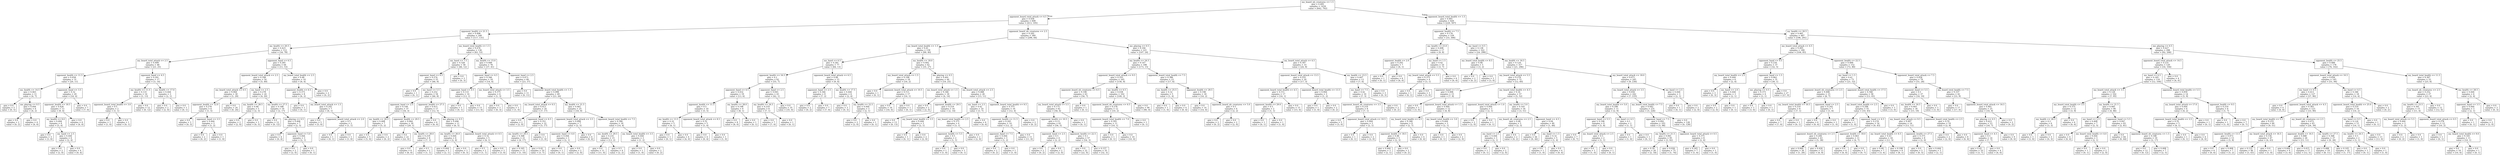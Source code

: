 digraph Tree {
node [shape=box] ;
0 [label="my_board_nb_creatures <= 1.5\ngini = 0.495\nsamples = 1434\nvalue = [642, 792]"] ;
1 [label="opponent_board_total_attack <= 4.5\ngini = 0.436\nsamples = 608\nvalue = [413, 195]"] ;
0 -> 1 [labeldistance=2.5, labelangle=45, headlabel="True"] ;
2 [label="opponent_health <= 21.5\ngini = 0.498\nsamples = 248\nvalue = [117, 131]"] ;
1 -> 2 ;
3 [label="my_health <= 20.5\ngini = 0.423\nsamples = 112\nvalue = [34, 78]"] ;
2 -> 3 ;
4 [label="my_board_total_attack <= 2.5\ngini = 0.499\nsamples = 48\nvalue = [23, 25]"] ;
3 -> 4 ;
5 [label="opponent_health <= 11.5\ngini = 0.458\nsamples = 31\nvalue = [20, 11]"] ;
4 -> 5 ;
6 [label="my_health <= 14.5\ngini = 0.463\nsamples = 11\nvalue = [4, 7]"] ;
5 -> 6 ;
7 [label="gini = 0.0\nsamples = 5\nvalue = [0, 5]"] ;
6 -> 7 ;
8 [label="me_playing <= 0.5\ngini = 0.444\nsamples = 6\nvalue = [4, 2]"] ;
6 -> 8 ;
9 [label="gini = 0.0\nsamples = 2\nvalue = [0, 2]"] ;
8 -> 9 ;
10 [label="gini = 0.0\nsamples = 4\nvalue = [4, 0]"] ;
8 -> 10 ;
11 [label="opponent_hand <= 3.5\ngini = 0.32\nsamples = 20\nvalue = [16, 4]"] ;
5 -> 11 ;
12 [label="opponent_health <= 18.5\ngini = 0.426\nsamples = 13\nvalue = [9, 4]"] ;
11 -> 12 ;
13 [label="my_health <= 8.0\ngini = 0.494\nsamples = 9\nvalue = [5, 4]"] ;
12 -> 13 ;
14 [label="gini = 0.0\nsamples = 3\nvalue = [3, 0]"] ;
13 -> 14 ;
15 [label="my_hand <= 2.5\ngini = 0.444\nsamples = 6\nvalue = [2, 4]"] ;
13 -> 15 ;
16 [label="gini = 0.0\nsamples = 2\nvalue = [2, 0]"] ;
15 -> 16 ;
17 [label="gini = 0.0\nsamples = 4\nvalue = [0, 4]"] ;
15 -> 17 ;
18 [label="gini = 0.0\nsamples = 4\nvalue = [4, 0]"] ;
12 -> 18 ;
19 [label="gini = 0.0\nsamples = 7\nvalue = [7, 0]"] ;
11 -> 19 ;
20 [label="opponent_hand <= 4.5\ngini = 0.291\nsamples = 17\nvalue = [3, 14]"] ;
4 -> 20 ;
21 [label="my_health <= 11.5\ngini = 0.133\nsamples = 14\nvalue = [1, 13]"] ;
20 -> 21 ;
22 [label="opponent_board_total_health <= 3.0\ngini = 0.5\nsamples = 2\nvalue = [1, 1]"] ;
21 -> 22 ;
23 [label="gini = 0.0\nsamples = 1\nvalue = [1, 0]"] ;
22 -> 23 ;
24 [label="gini = 0.0\nsamples = 1\nvalue = [0, 1]"] ;
22 -> 24 ;
25 [label="gini = 0.0\nsamples = 12\nvalue = [0, 12]"] ;
21 -> 25 ;
26 [label="my_health <= 17.0\ngini = 0.444\nsamples = 3\nvalue = [2, 1]"] ;
20 -> 26 ;
27 [label="gini = 0.0\nsamples = 2\nvalue = [2, 0]"] ;
26 -> 27 ;
28 [label="gini = 0.0\nsamples = 1\nvalue = [0, 1]"] ;
26 -> 28 ;
29 [label="opponent_hand <= 6.5\ngini = 0.285\nsamples = 64\nvalue = [11, 53]"] ;
3 -> 29 ;
30 [label="opponent_board_total_attack <= 2.5\ngini = 0.168\nsamples = 54\nvalue = [5, 49]"] ;
29 -> 30 ;
31 [label="my_board_total_attack <= 0.5\ngini = 0.064\nsamples = 30\nvalue = [1, 29]"] ;
30 -> 31 ;
32 [label="opponent_health <= 12.0\ngini = 0.278\nsamples = 6\nvalue = [1, 5]"] ;
31 -> 32 ;
33 [label="gini = 0.0\nsamples = 3\nvalue = [0, 3]"] ;
32 -> 33 ;
34 [label="opponent_hand <= 3.5\ngini = 0.444\nsamples = 3\nvalue = [1, 2]"] ;
32 -> 34 ;
35 [label="gini = 0.0\nsamples = 2\nvalue = [0, 2]"] ;
34 -> 35 ;
36 [label="gini = 0.0\nsamples = 1\nvalue = [1, 0]"] ;
34 -> 36 ;
37 [label="gini = 0.0\nsamples = 24\nvalue = [0, 24]"] ;
31 -> 37 ;
38 [label="my_hand <= 2.5\ngini = 0.278\nsamples = 24\nvalue = [4, 20]"] ;
30 -> 38 ;
39 [label="my_health <= 28.5\ngini = 0.48\nsamples = 5\nvalue = [2, 3]"] ;
38 -> 39 ;
40 [label="gini = 0.0\nsamples = 2\nvalue = [2, 0]"] ;
39 -> 40 ;
41 [label="gini = 0.0\nsamples = 3\nvalue = [0, 3]"] ;
39 -> 41 ;
42 [label="my_health <= 27.5\ngini = 0.188\nsamples = 19\nvalue = [2, 17]"] ;
38 -> 42 ;
43 [label="gini = 0.0\nsamples = 12\nvalue = [0, 12]"] ;
42 -> 43 ;
44 [label="me_playing <= 0.5\ngini = 0.408\nsamples = 7\nvalue = [2, 5]"] ;
42 -> 44 ;
45 [label="gini = 0.0\nsamples = 4\nvalue = [0, 4]"] ;
44 -> 45 ;
46 [label="opponent_hand <= 5.0\ngini = 0.444\nsamples = 3\nvalue = [2, 1]"] ;
44 -> 46 ;
47 [label="gini = 0.0\nsamples = 2\nvalue = [2, 0]"] ;
46 -> 47 ;
48 [label="gini = 0.0\nsamples = 1\nvalue = [0, 1]"] ;
46 -> 48 ;
49 [label="my_board_total_health <= 2.5\ngini = 0.48\nsamples = 10\nvalue = [6, 4]"] ;
29 -> 49 ;
50 [label="opponent_health <= 6.5\ngini = 0.375\nsamples = 8\nvalue = [6, 2]"] ;
49 -> 50 ;
51 [label="gini = 0.0\nsamples = 1\nvalue = [0, 1]"] ;
50 -> 51 ;
52 [label="my_board_total_attack <= 1.5\ngini = 0.245\nsamples = 7\nvalue = [6, 1]"] ;
50 -> 52 ;
53 [label="gini = 0.0\nsamples = 5\nvalue = [5, 0]"] ;
52 -> 53 ;
54 [label="opponent_board_total_attack <= 2.0\ngini = 0.5\nsamples = 2\nvalue = [1, 1]"] ;
52 -> 54 ;
55 [label="gini = 0.0\nsamples = 1\nvalue = [0, 1]"] ;
54 -> 55 ;
56 [label="gini = 0.0\nsamples = 1\nvalue = [1, 0]"] ;
54 -> 56 ;
57 [label="gini = 0.0\nsamples = 2\nvalue = [0, 2]"] ;
49 -> 57 ;
58 [label="my_board_total_health <= 1.5\ngini = 0.476\nsamples = 136\nvalue = [83, 53]"] ;
2 -> 58 ;
59 [label="my_hand <= 7.5\ngini = 0.328\nsamples = 58\nvalue = [46, 12]"] ;
58 -> 59 ;
60 [label="opponent_hand <= 0.5\ngini = 0.274\nsamples = 55\nvalue = [46, 9]"] ;
59 -> 60 ;
61 [label="gini = 0.0\nsamples = 1\nvalue = [0, 1]"] ;
60 -> 61 ;
62 [label="my_hand <= 5.5\ngini = 0.252\nsamples = 54\nvalue = [46, 8]"] ;
60 -> 62 ;
63 [label="opponent_hand <= 2.5\ngini = 0.149\nsamples = 37\nvalue = [34, 3]"] ;
62 -> 63 ;
64 [label="my_health <= 20.5\ngini = 0.408\nsamples = 7\nvalue = [5, 2]"] ;
63 -> 64 ;
65 [label="gini = 0.0\nsamples = 5\nvalue = [5, 0]"] ;
64 -> 65 ;
66 [label="gini = 0.0\nsamples = 2\nvalue = [0, 2]"] ;
64 -> 66 ;
67 [label="opponent_health <= 29.5\ngini = 0.064\nsamples = 30\nvalue = [29, 1]"] ;
63 -> 67 ;
68 [label="gini = 0.0\nsamples = 22\nvalue = [22, 0]"] ;
67 -> 68 ;
69 [label="my_health <= 28.0\ngini = 0.219\nsamples = 8\nvalue = [7, 1]"] ;
67 -> 69 ;
70 [label="gini = 0.0\nsamples = 6\nvalue = [6, 0]"] ;
69 -> 70 ;
71 [label="gini = 0.5\nsamples = 2\nvalue = [1, 1]"] ;
69 -> 71 ;
72 [label="opponent_health <= 27.5\ngini = 0.415\nsamples = 17\nvalue = [12, 5]"] ;
62 -> 72 ;
73 [label="gini = 0.0\nsamples = 6\nvalue = [6, 0]"] ;
72 -> 73 ;
74 [label="me_playing <= 0.5\ngini = 0.496\nsamples = 11\nvalue = [6, 5]"] ;
72 -> 74 ;
75 [label="my_health <= 26.0\ngini = 0.444\nsamples = 6\nvalue = [2, 4]"] ;
74 -> 75 ;
76 [label="gini = 0.444\nsamples = 3\nvalue = [2, 1]"] ;
75 -> 76 ;
77 [label="gini = 0.0\nsamples = 3\nvalue = [0, 3]"] ;
75 -> 77 ;
78 [label="opponent_board_total_attack <= 0.5\ngini = 0.32\nsamples = 5\nvalue = [4, 1]"] ;
74 -> 78 ;
79 [label="gini = 0.5\nsamples = 2\nvalue = [1, 1]"] ;
78 -> 79 ;
80 [label="gini = 0.0\nsamples = 3\nvalue = [3, 0]"] ;
78 -> 80 ;
81 [label="gini = 0.0\nsamples = 3\nvalue = [0, 3]"] ;
59 -> 81 ;
82 [label="my_health <= 15.0\ngini = 0.499\nsamples = 78\nvalue = [37, 41]"] ;
58 -> 82 ;
83 [label="opponent_hand <= 4.5\ngini = 0.346\nsamples = 18\nvalue = [14, 4]"] ;
82 -> 83 ;
84 [label="opponent_hand <= 0.5\ngini = 0.133\nsamples = 14\nvalue = [13, 1]"] ;
83 -> 84 ;
85 [label="gini = 0.0\nsamples = 1\nvalue = [0, 1]"] ;
84 -> 85 ;
86 [label="gini = 0.0\nsamples = 13\nvalue = [13, 0]"] ;
84 -> 86 ;
87 [label="my_board_total_attack <= 3.5\ngini = 0.375\nsamples = 4\nvalue = [1, 3]"] ;
83 -> 87 ;
88 [label="gini = 0.0\nsamples = 3\nvalue = [0, 3]"] ;
87 -> 88 ;
89 [label="gini = 0.0\nsamples = 1\nvalue = [1, 0]"] ;
87 -> 89 ;
90 [label="opponent_hand <= 2.5\ngini = 0.473\nsamples = 60\nvalue = [23, 37]"] ;
82 -> 90 ;
91 [label="gini = 0.0\nsamples = 11\nvalue = [0, 11]"] ;
90 -> 91 ;
92 [label="opponent_board_total_health <= 1.5\ngini = 0.498\nsamples = 49\nvalue = [23, 26]"] ;
90 -> 92 ;
93 [label="my_board_total_attack <= 0.5\ngini = 0.413\nsamples = 24\nvalue = [7, 17]"] ;
92 -> 93 ;
94 [label="gini = 0.0\nsamples = 2\nvalue = [2, 0]"] ;
93 -> 94 ;
95 [label="opponent_hand <= 6.5\ngini = 0.351\nsamples = 22\nvalue = [5, 17]"] ;
93 -> 95 ;
96 [label="my_health <= 29.5\ngini = 0.308\nsamples = 21\nvalue = [4, 17]"] ;
95 -> 96 ;
97 [label="gini = 0.165\nsamples = 11\nvalue = [1, 10]"] ;
96 -> 97 ;
98 [label="gini = 0.42\nsamples = 10\nvalue = [3, 7]"] ;
96 -> 98 ;
99 [label="gini = 0.0\nsamples = 1\nvalue = [1, 0]"] ;
95 -> 99 ;
100 [label="my_health <= 21.5\ngini = 0.461\nsamples = 25\nvalue = [16, 9]"] ;
92 -> 100 ;
101 [label="opponent_board_total_attack <= 3.5\ngini = 0.408\nsamples = 7\nvalue = [2, 5]"] ;
100 -> 101 ;
102 [label="opponent_hand <= 4.0\ngini = 0.444\nsamples = 3\nvalue = [2, 1]"] ;
101 -> 102 ;
103 [label="gini = 0.0\nsamples = 1\nvalue = [0, 1]"] ;
102 -> 103 ;
104 [label="gini = 0.0\nsamples = 2\nvalue = [2, 0]"] ;
102 -> 104 ;
105 [label="gini = 0.0\nsamples = 4\nvalue = [0, 4]"] ;
101 -> 105 ;
106 [label="opponent_board_total_health <= 7.5\ngini = 0.346\nsamples = 18\nvalue = [14, 4]"] ;
100 -> 106 ;
107 [label="my_health <= 29.5\ngini = 0.231\nsamples = 15\nvalue = [13, 2]"] ;
106 -> 107 ;
108 [label="gini = 0.0\nsamples = 11\nvalue = [11, 0]"] ;
107 -> 108 ;
109 [label="gini = 0.5\nsamples = 4\nvalue = [2, 2]"] ;
107 -> 109 ;
110 [label="my_board_total_health <= 3.5\ngini = 0.444\nsamples = 3\nvalue = [1, 2]"] ;
106 -> 110 ;
111 [label="gini = 0.0\nsamples = 1\nvalue = [1, 0]"] ;
110 -> 111 ;
112 [label="gini = 0.0\nsamples = 2\nvalue = [0, 2]"] ;
110 -> 112 ;
113 [label="opponent_board_nb_creatures <= 2.5\ngini = 0.292\nsamples = 360\nvalue = [296, 64]"] ;
1 -> 113 ;
114 [label="my_board_total_health <= 1.5\ngini = 0.41\nsamples = 139\nvalue = [99, 40]"] ;
113 -> 114 ;
115 [label="my_hand <= 6.5\ngini = 0.281\nsamples = 77\nvalue = [64, 13]"] ;
114 -> 115 ;
116 [label="opponent_health <= 16.5\ngini = 0.2\nsamples = 62\nvalue = [55, 7]"] ;
115 -> 116 ;
117 [label="opponent_hand <= 4.5\ngini = 0.432\nsamples = 19\nvalue = [13, 6]"] ;
116 -> 117 ;
118 [label="opponent_health <= 11.5\ngini = 0.5\nsamples = 10\nvalue = [5, 5]"] ;
117 -> 118 ;
119 [label="my_health <= 13.5\ngini = 0.32\nsamples = 5\nvalue = [4, 1]"] ;
118 -> 119 ;
120 [label="gini = 0.0\nsamples = 1\nvalue = [0, 1]"] ;
119 -> 120 ;
121 [label="gini = 0.0\nsamples = 4\nvalue = [4, 0]"] ;
119 -> 121 ;
122 [label="opponent_board_total_attack <= 8.5\ngini = 0.32\nsamples = 5\nvalue = [1, 4]"] ;
118 -> 122 ;
123 [label="gini = 0.0\nsamples = 4\nvalue = [0, 4]"] ;
122 -> 123 ;
124 [label="gini = 0.0\nsamples = 1\nvalue = [1, 0]"] ;
122 -> 124 ;
125 [label="my_health <= 28.0\ngini = 0.198\nsamples = 9\nvalue = [8, 1]"] ;
117 -> 125 ;
126 [label="gini = 0.0\nsamples = 8\nvalue = [8, 0]"] ;
125 -> 126 ;
127 [label="gini = 0.0\nsamples = 1\nvalue = [0, 1]"] ;
125 -> 127 ;
128 [label="opponent_hand <= 2.5\ngini = 0.045\nsamples = 43\nvalue = [42, 1]"] ;
116 -> 128 ;
129 [label="my_health <= 24.5\ngini = 0.219\nsamples = 8\nvalue = [7, 1]"] ;
128 -> 129 ;
130 [label="gini = 0.0\nsamples = 7\nvalue = [7, 0]"] ;
129 -> 130 ;
131 [label="gini = 0.0\nsamples = 1\nvalue = [0, 1]"] ;
129 -> 131 ;
132 [label="gini = 0.0\nsamples = 35\nvalue = [35, 0]"] ;
128 -> 132 ;
133 [label="opponent_board_total_attack <= 6.5\ngini = 0.48\nsamples = 15\nvalue = [9, 6]"] ;
115 -> 133 ;
134 [label="opponent_hand <= 2.5\ngini = 0.346\nsamples = 9\nvalue = [7, 2]"] ;
133 -> 134 ;
135 [label="gini = 0.0\nsamples = 2\nvalue = [0, 2]"] ;
134 -> 135 ;
136 [label="gini = 0.0\nsamples = 7\nvalue = [7, 0]"] ;
134 -> 136 ;
137 [label="my_health <= 17.5\ngini = 0.444\nsamples = 6\nvalue = [2, 4]"] ;
133 -> 137 ;
138 [label="gini = 0.0\nsamples = 3\nvalue = [0, 3]"] ;
137 -> 138 ;
139 [label="my_health <= 22.5\ngini = 0.444\nsamples = 3\nvalue = [2, 1]"] ;
137 -> 139 ;
140 [label="gini = 0.0\nsamples = 2\nvalue = [2, 0]"] ;
139 -> 140 ;
141 [label="gini = 0.0\nsamples = 1\nvalue = [0, 1]"] ;
139 -> 141 ;
142 [label="my_health <= 18.0\ngini = 0.492\nsamples = 62\nvalue = [35, 27]"] ;
114 -> 142 ;
143 [label="my_board_total_attack <= 1.5\ngini = 0.198\nsamples = 18\nvalue = [16, 2]"] ;
142 -> 143 ;
144 [label="gini = 0.0\nsamples = 1\nvalue = [0, 1]"] ;
143 -> 144 ;
145 [label="opponent_board_total_attack <= 10.5\ngini = 0.111\nsamples = 17\nvalue = [16, 1]"] ;
143 -> 145 ;
146 [label="gini = 0.0\nsamples = 16\nvalue = [16, 0]"] ;
145 -> 146 ;
147 [label="gini = 0.0\nsamples = 1\nvalue = [0, 1]"] ;
145 -> 147 ;
148 [label="me_playing <= 0.5\ngini = 0.491\nsamples = 44\nvalue = [19, 25]"] ;
142 -> 148 ;
149 [label="my_board_total_attack <= 1.5\ngini = 0.346\nsamples = 18\nvalue = [4, 14]"] ;
148 -> 149 ;
150 [label="gini = 0.0\nsamples = 2\nvalue = [2, 0]"] ;
149 -> 150 ;
151 [label="opponent_health <= 29.5\ngini = 0.219\nsamples = 16\nvalue = [2, 14]"] ;
149 -> 151 ;
152 [label="gini = 0.0\nsamples = 13\nvalue = [0, 13]"] ;
151 -> 152 ;
153 [label="my_board_total_health <= 3.5\ngini = 0.444\nsamples = 3\nvalue = [2, 1]"] ;
151 -> 153 ;
154 [label="gini = 0.0\nsamples = 1\nvalue = [0, 1]"] ;
153 -> 154 ;
155 [label="gini = 0.0\nsamples = 2\nvalue = [2, 0]"] ;
153 -> 155 ;
156 [label="my_board_total_attack <= 2.5\ngini = 0.488\nsamples = 26\nvalue = [15, 11]"] ;
148 -> 156 ;
157 [label="my_hand <= 2.5\ngini = 0.42\nsamples = 10\nvalue = [3, 7]"] ;
156 -> 157 ;
158 [label="my_board_total_health <= 2.5\ngini = 0.375\nsamples = 4\nvalue = [3, 1]"] ;
157 -> 158 ;
159 [label="opponent_health <= 5.5\ngini = 0.5\nsamples = 2\nvalue = [1, 1]"] ;
158 -> 159 ;
160 [label="gini = 0.0\nsamples = 1\nvalue = [1, 0]"] ;
159 -> 160 ;
161 [label="gini = 0.0\nsamples = 1\nvalue = [0, 1]"] ;
159 -> 161 ;
162 [label="gini = 0.0\nsamples = 2\nvalue = [2, 0]"] ;
158 -> 162 ;
163 [label="gini = 0.0\nsamples = 6\nvalue = [0, 6]"] ;
157 -> 163 ;
164 [label="opponent_board_total_health <= 9.5\ngini = 0.375\nsamples = 16\nvalue = [12, 4]"] ;
156 -> 164 ;
165 [label="opponent_health <= 11.5\ngini = 0.245\nsamples = 14\nvalue = [12, 2]"] ;
164 -> 165 ;
166 [label="opponent_hand <= 7.5\ngini = 0.444\nsamples = 3\nvalue = [1, 2]"] ;
165 -> 166 ;
167 [label="gini = 0.0\nsamples = 2\nvalue = [0, 2]"] ;
166 -> 167 ;
168 [label="gini = 0.0\nsamples = 1\nvalue = [1, 0]"] ;
166 -> 168 ;
169 [label="gini = 0.0\nsamples = 11\nvalue = [11, 0]"] ;
165 -> 169 ;
170 [label="gini = 0.0\nsamples = 2\nvalue = [0, 2]"] ;
164 -> 170 ;
171 [label="me_playing <= 0.5\ngini = 0.194\nsamples = 221\nvalue = [197, 24]"] ;
113 -> 171 ;
172 [label="my_health <= 24.5\ngini = 0.147\nsamples = 188\nvalue = [173, 15]"] ;
171 -> 172 ;
173 [label="opponent_board_total_attack <= 9.5\ngini = 0.103\nsamples = 165\nvalue = [156, 9]"] ;
172 -> 173 ;
174 [label="opponent_board_nb_creatures <= 6.5\ngini = 0.198\nsamples = 63\nvalue = [56, 7]"] ;
173 -> 174 ;
175 [label="my_board_total_attack <= 5.5\ngini = 0.175\nsamples = 62\nvalue = [56, 6]"] ;
174 -> 175 ;
176 [label="opponent_health <= 10.5\ngini = 0.15\nsamples = 61\nvalue = [56, 5]"] ;
175 -> 176 ;
177 [label="opponent_hand <= 2.5\ngini = 0.5\nsamples = 4\nvalue = [2, 2]"] ;
176 -> 177 ;
178 [label="gini = 0.0\nsamples = 2\nvalue = [0, 2]"] ;
177 -> 178 ;
179 [label="gini = 0.0\nsamples = 2\nvalue = [2, 0]"] ;
177 -> 179 ;
180 [label="opponent_health <= 22.5\ngini = 0.1\nsamples = 57\nvalue = [54, 3]"] ;
176 -> 180 ;
181 [label="gini = 0.0\nsamples = 22\nvalue = [22, 0]"] ;
180 -> 181 ;
182 [label="gini = 0.157\nsamples = 35\nvalue = [32, 3]"] ;
180 -> 182 ;
183 [label="gini = 0.0\nsamples = 1\nvalue = [0, 1]"] ;
175 -> 183 ;
184 [label="gini = 0.0\nsamples = 1\nvalue = [0, 1]"] ;
174 -> 184 ;
185 [label="my_health <= 6.5\ngini = 0.038\nsamples = 102\nvalue = [100, 2]"] ;
173 -> 185 ;
186 [label="opponent_board_nb_creatures <= 6.5\ngini = 0.278\nsamples = 12\nvalue = [10, 2]"] ;
185 -> 186 ;
187 [label="opponent_board_total_health <= 7.0\ngini = 0.165\nsamples = 11\nvalue = [10, 1]"] ;
186 -> 187 ;
188 [label="gini = 0.0\nsamples = 1\nvalue = [0, 1]"] ;
187 -> 188 ;
189 [label="gini = 0.0\nsamples = 10\nvalue = [10, 0]"] ;
187 -> 189 ;
190 [label="gini = 0.0\nsamples = 1\nvalue = [0, 1]"] ;
186 -> 190 ;
191 [label="gini = 0.0\nsamples = 90\nvalue = [90, 0]"] ;
185 -> 191 ;
192 [label="opponent_board_total_health <= 7.5\ngini = 0.386\nsamples = 23\nvalue = [17, 6]"] ;
172 -> 192 ;
193 [label="my_health <= 25.5\ngini = 0.32\nsamples = 5\nvalue = [1, 4]"] ;
192 -> 193 ;
194 [label="gini = 0.0\nsamples = 1\nvalue = [1, 0]"] ;
193 -> 194 ;
195 [label="gini = 0.0\nsamples = 4\nvalue = [0, 4]"] ;
193 -> 195 ;
196 [label="opponent_health <= 29.5\ngini = 0.198\nsamples = 18\nvalue = [16, 2]"] ;
192 -> 196 ;
197 [label="gini = 0.0\nsamples = 14\nvalue = [14, 0]"] ;
196 -> 197 ;
198 [label="opponent_board_nb_creatures <= 5.0\ngini = 0.5\nsamples = 4\nvalue = [2, 2]"] ;
196 -> 198 ;
199 [label="gini = 0.0\nsamples = 2\nvalue = [0, 2]"] ;
198 -> 199 ;
200 [label="gini = 0.0\nsamples = 2\nvalue = [2, 0]"] ;
198 -> 200 ;
201 [label="my_board_total_attack <= 4.5\ngini = 0.397\nsamples = 33\nvalue = [24, 9]"] ;
171 -> 201 ;
202 [label="opponent_board_total_attack <= 13.5\ngini = 0.255\nsamples = 20\nvalue = [17, 3]"] ;
201 -> 202 ;
203 [label="opponent_board_total_health <= 4.5\ngini = 0.111\nsamples = 17\nvalue = [16, 1]"] ;
202 -> 203 ;
204 [label="opponent_health <= 29.0\ngini = 0.5\nsamples = 2\nvalue = [1, 1]"] ;
203 -> 204 ;
205 [label="gini = 0.0\nsamples = 1\nvalue = [0, 1]"] ;
204 -> 205 ;
206 [label="gini = 0.0\nsamples = 1\nvalue = [1, 0]"] ;
204 -> 206 ;
207 [label="gini = 0.0\nsamples = 15\nvalue = [15, 0]"] ;
203 -> 207 ;
208 [label="opponent_board_total_health <= 13.5\ngini = 0.444\nsamples = 3\nvalue = [1, 2]"] ;
202 -> 208 ;
209 [label="gini = 0.0\nsamples = 1\nvalue = [1, 0]"] ;
208 -> 209 ;
210 [label="gini = 0.0\nsamples = 2\nvalue = [0, 2]"] ;
208 -> 210 ;
211 [label="my_health <= 23.5\ngini = 0.497\nsamples = 13\nvalue = [7, 6]"] ;
201 -> 211 ;
212 [label="my_hand <= 7.5\ngini = 0.42\nsamples = 10\nvalue = [7, 3]"] ;
211 -> 212 ;
213 [label="opponent_board_nb_creatures <= 3.5\ngini = 0.219\nsamples = 8\nvalue = [7, 1]"] ;
212 -> 213 ;
214 [label="gini = 0.0\nsamples = 5\nvalue = [5, 0]"] ;
213 -> 214 ;
215 [label="opponent_board_total_attack <= 10.5\ngini = 0.444\nsamples = 3\nvalue = [2, 1]"] ;
213 -> 215 ;
216 [label="gini = 0.0\nsamples = 1\nvalue = [0, 1]"] ;
215 -> 216 ;
217 [label="gini = 0.0\nsamples = 2\nvalue = [2, 0]"] ;
215 -> 217 ;
218 [label="gini = 0.0\nsamples = 2\nvalue = [0, 2]"] ;
212 -> 218 ;
219 [label="gini = 0.0\nsamples = 3\nvalue = [0, 3]"] ;
211 -> 219 ;
220 [label="opponent_board_total_health <= 1.5\ngini = 0.401\nsamples = 826\nvalue = [229, 597]"] ;
0 -> 220 [labeldistance=2.5, labelangle=-45, headlabel="False"] ;
221 [label="opponent_health <= 7.5\ngini = 0.176\nsamples = 339\nvalue = [33, 306]"] ;
220 -> 221 ;
222 [label="my_health <= 23.0\ngini = 0.498\nsamples = 17\nvalue = [9, 8]"] ;
221 -> 222 ;
223 [label="opponent_health <= 2.0\ngini = 0.245\nsamples = 7\nvalue = [6, 1]"] ;
222 -> 223 ;
224 [label="gini = 0.0\nsamples = 1\nvalue = [0, 1]"] ;
223 -> 224 ;
225 [label="gini = 0.0\nsamples = 6\nvalue = [6, 0]"] ;
223 -> 225 ;
226 [label="my_hand <= 1.5\ngini = 0.42\nsamples = 10\nvalue = [3, 7]"] ;
222 -> 226 ;
227 [label="my_board_total_attack <= 5.5\ngini = 0.375\nsamples = 4\nvalue = [3, 1]"] ;
226 -> 227 ;
228 [label="gini = 0.0\nsamples = 1\nvalue = [0, 1]"] ;
227 -> 228 ;
229 [label="gini = 0.0\nsamples = 3\nvalue = [3, 0]"] ;
227 -> 229 ;
230 [label="gini = 0.0\nsamples = 6\nvalue = [0, 6]"] ;
226 -> 230 ;
231 [label="my_hand <= 0.5\ngini = 0.138\nsamples = 322\nvalue = [24, 298]"] ;
221 -> 231 ;
232 [label="my_board_total_health <= 8.5\ngini = 0.48\nsamples = 5\nvalue = [3, 2]"] ;
231 -> 232 ;
233 [label="gini = 0.0\nsamples = 2\nvalue = [0, 2]"] ;
232 -> 233 ;
234 [label="gini = 0.0\nsamples = 3\nvalue = [3, 0]"] ;
232 -> 234 ;
235 [label="my_health <= 16.5\ngini = 0.124\nsamples = 317\nvalue = [21, 296]"] ;
231 -> 235 ;
236 [label="my_board_total_attack <= 5.5\ngini = 0.278\nsamples = 72\nvalue = [12, 60]"] ;
235 -> 236 ;
237 [label="opponent_hand <= 1.5\ngini = 0.498\nsamples = 15\nvalue = [7, 8]"] ;
236 -> 237 ;
238 [label="gini = 0.0\nsamples = 3\nvalue = [3, 0]"] ;
237 -> 238 ;
239 [label="opponent_board_total_attack <= 1.5\ngini = 0.444\nsamples = 12\nvalue = [4, 8]"] ;
237 -> 239 ;
240 [label="my_board_total_health <= 4.5\ngini = 0.346\nsamples = 9\nvalue = [2, 7]"] ;
239 -> 240 ;
241 [label="opponent_health <= 18.5\ngini = 0.48\nsamples = 5\nvalue = [2, 3]"] ;
240 -> 241 ;
242 [label="gini = 0.444\nsamples = 3\nvalue = [2, 1]"] ;
241 -> 242 ;
243 [label="gini = 0.0\nsamples = 2\nvalue = [0, 2]"] ;
241 -> 243 ;
244 [label="gini = 0.0\nsamples = 4\nvalue = [0, 4]"] ;
240 -> 244 ;
245 [label="my_board_total_health <= 3.0\ngini = 0.444\nsamples = 3\nvalue = [2, 1]"] ;
239 -> 245 ;
246 [label="gini = 0.0\nsamples = 1\nvalue = [0, 1]"] ;
245 -> 246 ;
247 [label="gini = 0.0\nsamples = 2\nvalue = [2, 0]"] ;
245 -> 247 ;
248 [label="my_board_total_health <= 4.5\ngini = 0.16\nsamples = 57\nvalue = [5, 52]"] ;
236 -> 248 ;
249 [label="opponent_board_total_attack <= 1.0\ngini = 0.444\nsamples = 3\nvalue = [2, 1]"] ;
248 -> 249 ;
250 [label="gini = 0.0\nsamples = 2\nvalue = [2, 0]"] ;
249 -> 250 ;
251 [label="gini = 0.0\nsamples = 1\nvalue = [0, 1]"] ;
249 -> 251 ;
252 [label="my_health <= 5.0\ngini = 0.105\nsamples = 54\nvalue = [3, 51]"] ;
248 -> 252 ;
253 [label="my_board_nb_creatures <= 2.5\ngini = 0.48\nsamples = 5\nvalue = [2, 3]"] ;
252 -> 253 ;
254 [label="my_hand <= 2.5\ngini = 0.444\nsamples = 3\nvalue = [2, 1]"] ;
253 -> 254 ;
255 [label="gini = 0.0\nsamples = 1\nvalue = [0, 1]"] ;
254 -> 255 ;
256 [label="gini = 0.0\nsamples = 2\nvalue = [2, 0]"] ;
254 -> 256 ;
257 [label="gini = 0.0\nsamples = 2\nvalue = [0, 2]"] ;
253 -> 257 ;
258 [label="opponent_hand <= 4.5\ngini = 0.04\nsamples = 49\nvalue = [1, 48]"] ;
252 -> 258 ;
259 [label="gini = 0.0\nsamples = 44\nvalue = [0, 44]"] ;
258 -> 259 ;
260 [label="my_hand <= 1.5\ngini = 0.32\nsamples = 5\nvalue = [1, 4]"] ;
258 -> 260 ;
261 [label="gini = 0.0\nsamples = 1\nvalue = [1, 0]"] ;
260 -> 261 ;
262 [label="gini = 0.0\nsamples = 4\nvalue = [0, 4]"] ;
260 -> 262 ;
263 [label="my_board_total_attack <= 18.0\ngini = 0.071\nsamples = 245\nvalue = [9, 236]"] ;
235 -> 263 ;
264 [label="my_board_total_attack <= 3.5\ngini = 0.056\nsamples = 242\nvalue = [7, 235]"] ;
263 -> 264 ;
265 [label="my_board_total_health <= 5.0\ngini = 0.298\nsamples = 11\nvalue = [2, 9]"] ;
264 -> 265 ;
266 [label="opponent_hand <= 5.5\ngini = 0.198\nsamples = 9\nvalue = [1, 8]"] ;
265 -> 266 ;
267 [label="gini = 0.0\nsamples = 7\nvalue = [0, 7]"] ;
266 -> 267 ;
268 [label="my_board_total_attack <= 2.5\ngini = 0.5\nsamples = 2\nvalue = [1, 1]"] ;
266 -> 268 ;
269 [label="gini = 0.0\nsamples = 1\nvalue = [1, 0]"] ;
268 -> 269 ;
270 [label="gini = 0.0\nsamples = 1\nvalue = [0, 1]"] ;
268 -> 270 ;
271 [label="my_hand <= 4.5\ngini = 0.5\nsamples = 2\nvalue = [1, 1]"] ;
265 -> 271 ;
272 [label="gini = 0.0\nsamples = 1\nvalue = [1, 0]"] ;
271 -> 272 ;
273 [label="gini = 0.0\nsamples = 1\nvalue = [0, 1]"] ;
271 -> 273 ;
274 [label="my_board_total_health <= 7.5\ngini = 0.042\nsamples = 231\nvalue = [5, 226]"] ;
264 -> 274 ;
275 [label="opponent_hand <= 7.5\ngini = 0.092\nsamples = 103\nvalue = [5, 98]"] ;
274 -> 275 ;
276 [label="my_health <= 21.5\ngini = 0.061\nsamples = 95\nvalue = [3, 92]"] ;
275 -> 276 ;
277 [label="gini = 0.18\nsamples = 20\nvalue = [2, 18]"] ;
276 -> 277 ;
278 [label="gini = 0.026\nsamples = 75\nvalue = [1, 74]"] ;
276 -> 278 ;
279 [label="opponent_board_total_attack <= 0.5\ngini = 0.375\nsamples = 8\nvalue = [2, 6]"] ;
275 -> 279 ;
280 [label="gini = 0.245\nsamples = 7\nvalue = [1, 6]"] ;
279 -> 280 ;
281 [label="gini = 0.0\nsamples = 1\nvalue = [1, 0]"] ;
279 -> 281 ;
282 [label="gini = 0.0\nsamples = 128\nvalue = [0, 128]"] ;
274 -> 282 ;
283 [label="my_hand <= 2.5\ngini = 0.444\nsamples = 3\nvalue = [2, 1]"] ;
263 -> 283 ;
284 [label="gini = 0.0\nsamples = 1\nvalue = [0, 1]"] ;
283 -> 284 ;
285 [label="gini = 0.0\nsamples = 2\nvalue = [2, 0]"] ;
283 -> 285 ;
286 [label="my_health <= 20.5\ngini = 0.481\nsamples = 487\nvalue = [196, 291]"] ;
220 -> 286 ;
287 [label="my_board_total_attack <= 4.5\ngini = 0.495\nsamples = 189\nvalue = [104, 85]"] ;
286 -> 287 ;
288 [label="opponent_hand <= 0.5\ngini = 0.234\nsamples = 37\nvalue = [32, 5]"] ;
287 -> 288 ;
289 [label="my_board_total_health <= 2.5\ngini = 0.444\nsamples = 6\nvalue = [2, 4]"] ;
288 -> 289 ;
290 [label="gini = 0.0\nsamples = 3\nvalue = [0, 3]"] ;
289 -> 290 ;
291 [label="my_hand <= 2.0\ngini = 0.444\nsamples = 3\nvalue = [2, 1]"] ;
289 -> 291 ;
292 [label="gini = 0.0\nsamples = 2\nvalue = [2, 0]"] ;
291 -> 292 ;
293 [label="gini = 0.0\nsamples = 1\nvalue = [0, 1]"] ;
291 -> 293 ;
294 [label="opponent_hand <= 1.5\ngini = 0.062\nsamples = 31\nvalue = [30, 1]"] ;
288 -> 294 ;
295 [label="me_playing <= 0.5\ngini = 0.375\nsamples = 4\nvalue = [3, 1]"] ;
294 -> 295 ;
296 [label="gini = 0.0\nsamples = 3\nvalue = [3, 0]"] ;
295 -> 296 ;
297 [label="gini = 0.0\nsamples = 1\nvalue = [0, 1]"] ;
295 -> 297 ;
298 [label="gini = 0.0\nsamples = 27\nvalue = [27, 0]"] ;
294 -> 298 ;
299 [label="opponent_health <= 22.5\ngini = 0.499\nsamples = 152\nvalue = [72, 80]"] ;
287 -> 299 ;
300 [label="my_hand <= 1.5\ngini = 0.41\nsamples = 73\nvalue = [21, 52]"] ;
299 -> 300 ;
301 [label="opponent_board_nb_creatures <= 2.5\ngini = 0.498\nsamples = 15\nvalue = [8, 7]"] ;
300 -> 301 ;
302 [label="my_board_total_health <= 16.5\ngini = 0.219\nsamples = 8\nvalue = [7, 1]"] ;
301 -> 302 ;
303 [label="gini = 0.0\nsamples = 7\nvalue = [7, 0]"] ;
302 -> 303 ;
304 [label="gini = 0.0\nsamples = 1\nvalue = [0, 1]"] ;
302 -> 304 ;
305 [label="opponent_hand <= 2.5\ngini = 0.245\nsamples = 7\nvalue = [1, 6]"] ;
301 -> 305 ;
306 [label="gini = 0.0\nsamples = 6\nvalue = [0, 6]"] ;
305 -> 306 ;
307 [label="gini = 0.0\nsamples = 1\nvalue = [1, 0]"] ;
305 -> 307 ;
308 [label="opponent_board_total_health <= 17.5\ngini = 0.348\nsamples = 58\nvalue = [13, 45]"] ;
300 -> 308 ;
309 [label="my_board_total_health <= 2.5\ngini = 0.298\nsamples = 55\nvalue = [10, 45]"] ;
308 -> 309 ;
310 [label="gini = 0.0\nsamples = 1\nvalue = [1, 0]"] ;
309 -> 310 ;
311 [label="opponent_hand <= 4.5\ngini = 0.278\nsamples = 54\nvalue = [9, 45]"] ;
309 -> 311 ;
312 [label="opponent_board_nb_creatures <= 2.5\ngini = 0.206\nsamples = 43\nvalue = [5, 38]"] ;
311 -> 312 ;
313 [label="gini = 0.064\nsamples = 30\nvalue = [1, 29]"] ;
312 -> 313 ;
314 [label="gini = 0.426\nsamples = 13\nvalue = [4, 9]"] ;
312 -> 314 ;
315 [label="opponent_health <= 18.0\ngini = 0.463\nsamples = 11\nvalue = [4, 7]"] ;
311 -> 315 ;
316 [label="gini = 0.0\nsamples = 4\nvalue = [4, 0]"] ;
315 -> 316 ;
317 [label="gini = 0.0\nsamples = 7\nvalue = [0, 7]"] ;
315 -> 317 ;
318 [label="gini = 0.0\nsamples = 3\nvalue = [3, 0]"] ;
308 -> 318 ;
319 [label="opponent_board_total_attack <= 7.5\ngini = 0.458\nsamples = 79\nvalue = [51, 28]"] ;
299 -> 319 ;
320 [label="opponent_hand <= 5.5\ngini = 0.5\nsamples = 37\nvalue = [18, 19]"] ;
319 -> 320 ;
321 [label="my_health <= 16.5\ngini = 0.493\nsamples = 34\nvalue = [15, 19]"] ;
320 -> 321 ;
322 [label="my_board_total_attack <= 9.5\ngini = 0.497\nsamples = 24\nvalue = [13, 11]"] ;
321 -> 322 ;
323 [label="my_board_total_health <= 6.5\ngini = 0.43\nsamples = 16\nvalue = [11, 5]"] ;
322 -> 323 ;
324 [label="gini = 0.49\nsamples = 7\nvalue = [3, 4]"] ;
323 -> 324 ;
325 [label="gini = 0.198\nsamples = 9\nvalue = [8, 1]"] ;
323 -> 325 ;
326 [label="opponent_health <= 27.5\ngini = 0.375\nsamples = 8\nvalue = [2, 6]"] ;
322 -> 326 ;
327 [label="gini = 0.0\nsamples = 5\nvalue = [0, 5]"] ;
326 -> 327 ;
328 [label="gini = 0.444\nsamples = 3\nvalue = [2, 1]"] ;
326 -> 328 ;
329 [label="opponent_board_total_health <= 2.5\ngini = 0.32\nsamples = 10\nvalue = [2, 8]"] ;
321 -> 329 ;
330 [label="gini = 0.0\nsamples = 2\nvalue = [2, 0]"] ;
329 -> 330 ;
331 [label="gini = 0.0\nsamples = 8\nvalue = [0, 8]"] ;
329 -> 331 ;
332 [label="gini = 0.0\nsamples = 3\nvalue = [3, 0]"] ;
320 -> 332 ;
333 [label="my_board_total_health <= 7.5\ngini = 0.337\nsamples = 42\nvalue = [33, 9]"] ;
319 -> 333 ;
334 [label="gini = 0.0\nsamples = 17\nvalue = [17, 0]"] ;
333 -> 334 ;
335 [label="opponent_board_total_attack <= 16.5\ngini = 0.461\nsamples = 25\nvalue = [16, 9]"] ;
333 -> 335 ;
336 [label="me_playing <= 0.5\ngini = 0.423\nsamples = 23\nvalue = [16, 7]"] ;
335 -> 336 ;
337 [label="opponent_hand <= 4.5\ngini = 0.5\nsamples = 14\nvalue = [7, 7]"] ;
336 -> 337 ;
338 [label="gini = 0.42\nsamples = 10\nvalue = [3, 7]"] ;
337 -> 338 ;
339 [label="gini = 0.0\nsamples = 4\nvalue = [4, 0]"] ;
337 -> 339 ;
340 [label="gini = 0.0\nsamples = 9\nvalue = [9, 0]"] ;
336 -> 340 ;
341 [label="gini = 0.0\nsamples = 2\nvalue = [0, 2]"] ;
335 -> 341 ;
342 [label="me_playing <= 0.5\ngini = 0.427\nsamples = 298\nvalue = [92, 206]"] ;
286 -> 342 ;
343 [label="opponent_board_total_attack <= 14.5\ngini = 0.231\nsamples = 120\nvalue = [16, 104]"] ;
342 -> 343 ;
344 [label="my_hand <= 6.5\ngini = 0.185\nsamples = 116\nvalue = [12, 104]"] ;
343 -> 344 ;
345 [label="my_board_total_attack <= 3.5\ngini = 0.128\nsamples = 102\nvalue = [7, 95]"] ;
344 -> 345 ;
346 [label="my_board_total_health <= 3.5\ngini = 0.375\nsamples = 12\nvalue = [3, 9]"] ;
345 -> 346 ;
347 [label="my_health <= 26.5\ngini = 0.5\nsamples = 6\nvalue = [3, 3]"] ;
346 -> 347 ;
348 [label="gini = 0.0\nsamples = 3\nvalue = [3, 0]"] ;
347 -> 348 ;
349 [label="gini = 0.0\nsamples = 3\nvalue = [0, 3]"] ;
347 -> 349 ;
350 [label="gini = 0.0\nsamples = 6\nvalue = [0, 6]"] ;
346 -> 350 ;
351 [label="my_health <= 21.5\ngini = 0.085\nsamples = 90\nvalue = [4, 86]"] ;
345 -> 351 ;
352 [label="my_hand <= 2.5\ngini = 0.408\nsamples = 7\nvalue = [2, 5]"] ;
351 -> 352 ;
353 [label="gini = 0.0\nsamples = 4\nvalue = [0, 4]"] ;
352 -> 353 ;
354 [label="my_board_total_health <= 4.0\ngini = 0.444\nsamples = 3\nvalue = [2, 1]"] ;
352 -> 354 ;
355 [label="gini = 0.0\nsamples = 1\nvalue = [0, 1]"] ;
354 -> 355 ;
356 [label="gini = 0.0\nsamples = 2\nvalue = [2, 0]"] ;
354 -> 356 ;
357 [label="opponent_hand <= 5.5\ngini = 0.047\nsamples = 83\nvalue = [2, 81]"] ;
351 -> 357 ;
358 [label="gini = 0.0\nsamples = 64\nvalue = [0, 64]"] ;
357 -> 358 ;
359 [label="opponent_board_nb_creatures <= 1.5\ngini = 0.188\nsamples = 19\nvalue = [2, 17]"] ;
357 -> 359 ;
360 [label="gini = 0.0\nsamples = 12\nvalue = [0, 12]"] ;
359 -> 360 ;
361 [label="gini = 0.408\nsamples = 7\nvalue = [2, 5]"] ;
359 -> 361 ;
362 [label="opponent_board_total_health <= 5.5\ngini = 0.459\nsamples = 14\nvalue = [5, 9]"] ;
344 -> 362 ;
363 [label="my_board_total_attack <= 17.0\ngini = 0.444\nsamples = 6\nvalue = [4, 2]"] ;
362 -> 363 ;
364 [label="opponent_board_total_health <= 3.5\ngini = 0.32\nsamples = 5\nvalue = [4, 1]"] ;
363 -> 364 ;
365 [label="gini = 0.0\nsamples = 1\nvalue = [0, 1]"] ;
364 -> 365 ;
366 [label="gini = 0.0\nsamples = 4\nvalue = [4, 0]"] ;
364 -> 366 ;
367 [label="gini = 0.0\nsamples = 1\nvalue = [0, 1]"] ;
363 -> 367 ;
368 [label="opponent_health <= 9.5\ngini = 0.219\nsamples = 8\nvalue = [1, 7]"] ;
362 -> 368 ;
369 [label="gini = 0.0\nsamples = 1\nvalue = [1, 0]"] ;
368 -> 369 ;
370 [label="gini = 0.0\nsamples = 7\nvalue = [0, 7]"] ;
368 -> 370 ;
371 [label="gini = 0.0\nsamples = 4\nvalue = [4, 0]"] ;
343 -> 371 ;
372 [label="opponent_health <= 25.5\ngini = 0.489\nsamples = 178\nvalue = [76, 102]"] ;
342 -> 372 ;
373 [label="opponent_board_total_attack <= 10.5\ngini = 0.456\nsamples = 145\nvalue = [51, 94]"] ;
372 -> 373 ;
374 [label="my_hand <= 0.5\ngini = 0.413\nsamples = 127\nvalue = [37, 90]"] ;
373 -> 374 ;
375 [label="gini = 0.0\nsamples = 4\nvalue = [4, 0]"] ;
374 -> 375 ;
376 [label="opponent_board_total_attack <= 4.5\ngini = 0.393\nsamples = 123\nvalue = [33, 90]"] ;
374 -> 376 ;
377 [label="my_board_total_health <= 5.5\ngini = 0.255\nsamples = 60\nvalue = [9, 51]"] ;
376 -> 377 ;
378 [label="opponent_health <= 13.5\ngini = 0.473\nsamples = 13\nvalue = [5, 8]"] ;
377 -> 378 ;
379 [label="gini = 0.0\nsamples = 6\nvalue = [0, 6]"] ;
378 -> 379 ;
380 [label="gini = 0.408\nsamples = 7\nvalue = [5, 2]"] ;
378 -> 380 ;
381 [label="my_board_total_attack <= 16.5\ngini = 0.156\nsamples = 47\nvalue = [4, 43]"] ;
377 -> 381 ;
382 [label="gini = 0.122\nsamples = 46\nvalue = [3, 43]"] ;
381 -> 382 ;
383 [label="gini = 0.0\nsamples = 1\nvalue = [1, 0]"] ;
381 -> 383 ;
384 [label="my_board_nb_creatures <= 2.5\ngini = 0.472\nsamples = 63\nvalue = [24, 39]"] ;
376 -> 384 ;
385 [label="opponent_health <= 16.5\ngini = 0.488\nsamples = 26\nvalue = [15, 11]"] ;
384 -> 385 ;
386 [label="gini = 0.444\nsamples = 9\nvalue = [3, 6]"] ;
385 -> 386 ;
387 [label="gini = 0.415\nsamples = 17\nvalue = [12, 5]"] ;
385 -> 387 ;
388 [label="my_health <= 27.5\ngini = 0.368\nsamples = 37\nvalue = [9, 28]"] ;
384 -> 388 ;
389 [label="gini = 0.488\nsamples = 19\nvalue = [8, 11]"] ;
388 -> 389 ;
390 [label="gini = 0.105\nsamples = 18\nvalue = [1, 17]"] ;
388 -> 390 ;
391 [label="my_hand <= 4.5\ngini = 0.346\nsamples = 18\nvalue = [14, 4]"] ;
373 -> 391 ;
392 [label="opponent_board_total_health <= 25.0\ngini = 0.219\nsamples = 16\nvalue = [14, 2]"] ;
391 -> 392 ;
393 [label="my_hand <= 0.5\ngini = 0.124\nsamples = 15\nvalue = [14, 1]"] ;
392 -> 393 ;
394 [label="my_health <= 24.5\ngini = 0.5\nsamples = 2\nvalue = [1, 1]"] ;
393 -> 394 ;
395 [label="gini = 0.0\nsamples = 1\nvalue = [0, 1]"] ;
394 -> 395 ;
396 [label="gini = 0.0\nsamples = 1\nvalue = [1, 0]"] ;
394 -> 396 ;
397 [label="gini = 0.0\nsamples = 13\nvalue = [13, 0]"] ;
393 -> 397 ;
398 [label="gini = 0.0\nsamples = 1\nvalue = [0, 1]"] ;
392 -> 398 ;
399 [label="gini = 0.0\nsamples = 2\nvalue = [0, 2]"] ;
391 -> 399 ;
400 [label="my_board_total_health <= 11.5\ngini = 0.367\nsamples = 33\nvalue = [25, 8]"] ;
372 -> 400 ;
401 [label="my_board_nb_creatures <= 2.5\ngini = 0.252\nsamples = 27\nvalue = [23, 4]"] ;
400 -> 401 ;
402 [label="my_health <= 23.5\ngini = 0.391\nsamples = 15\nvalue = [11, 4]"] ;
401 -> 402 ;
403 [label="my_board_total_attack <= 5.5\ngini = 0.444\nsamples = 3\nvalue = [1, 2]"] ;
402 -> 403 ;
404 [label="gini = 0.0\nsamples = 2\nvalue = [0, 2]"] ;
403 -> 404 ;
405 [label="gini = 0.0\nsamples = 1\nvalue = [1, 0]"] ;
403 -> 405 ;
406 [label="opponent_board_total_attack <= 0.5\ngini = 0.278\nsamples = 12\nvalue = [10, 2]"] ;
402 -> 406 ;
407 [label="gini = 0.0\nsamples = 1\nvalue = [0, 1]"] ;
406 -> 407 ;
408 [label="my_board_total_health <= 9.0\ngini = 0.165\nsamples = 11\nvalue = [10, 1]"] ;
406 -> 408 ;
409 [label="gini = 0.0\nsamples = 10\nvalue = [10, 0]"] ;
408 -> 409 ;
410 [label="gini = 0.0\nsamples = 1\nvalue = [0, 1]"] ;
408 -> 410 ;
411 [label="gini = 0.0\nsamples = 12\nvalue = [12, 0]"] ;
401 -> 411 ;
412 [label="my_health <= 28.5\ngini = 0.444\nsamples = 6\nvalue = [2, 4]"] ;
400 -> 412 ;
413 [label="opponent_hand <= 3.5\ngini = 0.444\nsamples = 3\nvalue = [2, 1]"] ;
412 -> 413 ;
414 [label="gini = 0.0\nsamples = 1\nvalue = [0, 1]"] ;
413 -> 414 ;
415 [label="gini = 0.0\nsamples = 2\nvalue = [2, 0]"] ;
413 -> 415 ;
416 [label="gini = 0.0\nsamples = 3\nvalue = [0, 3]"] ;
412 -> 416 ;
}